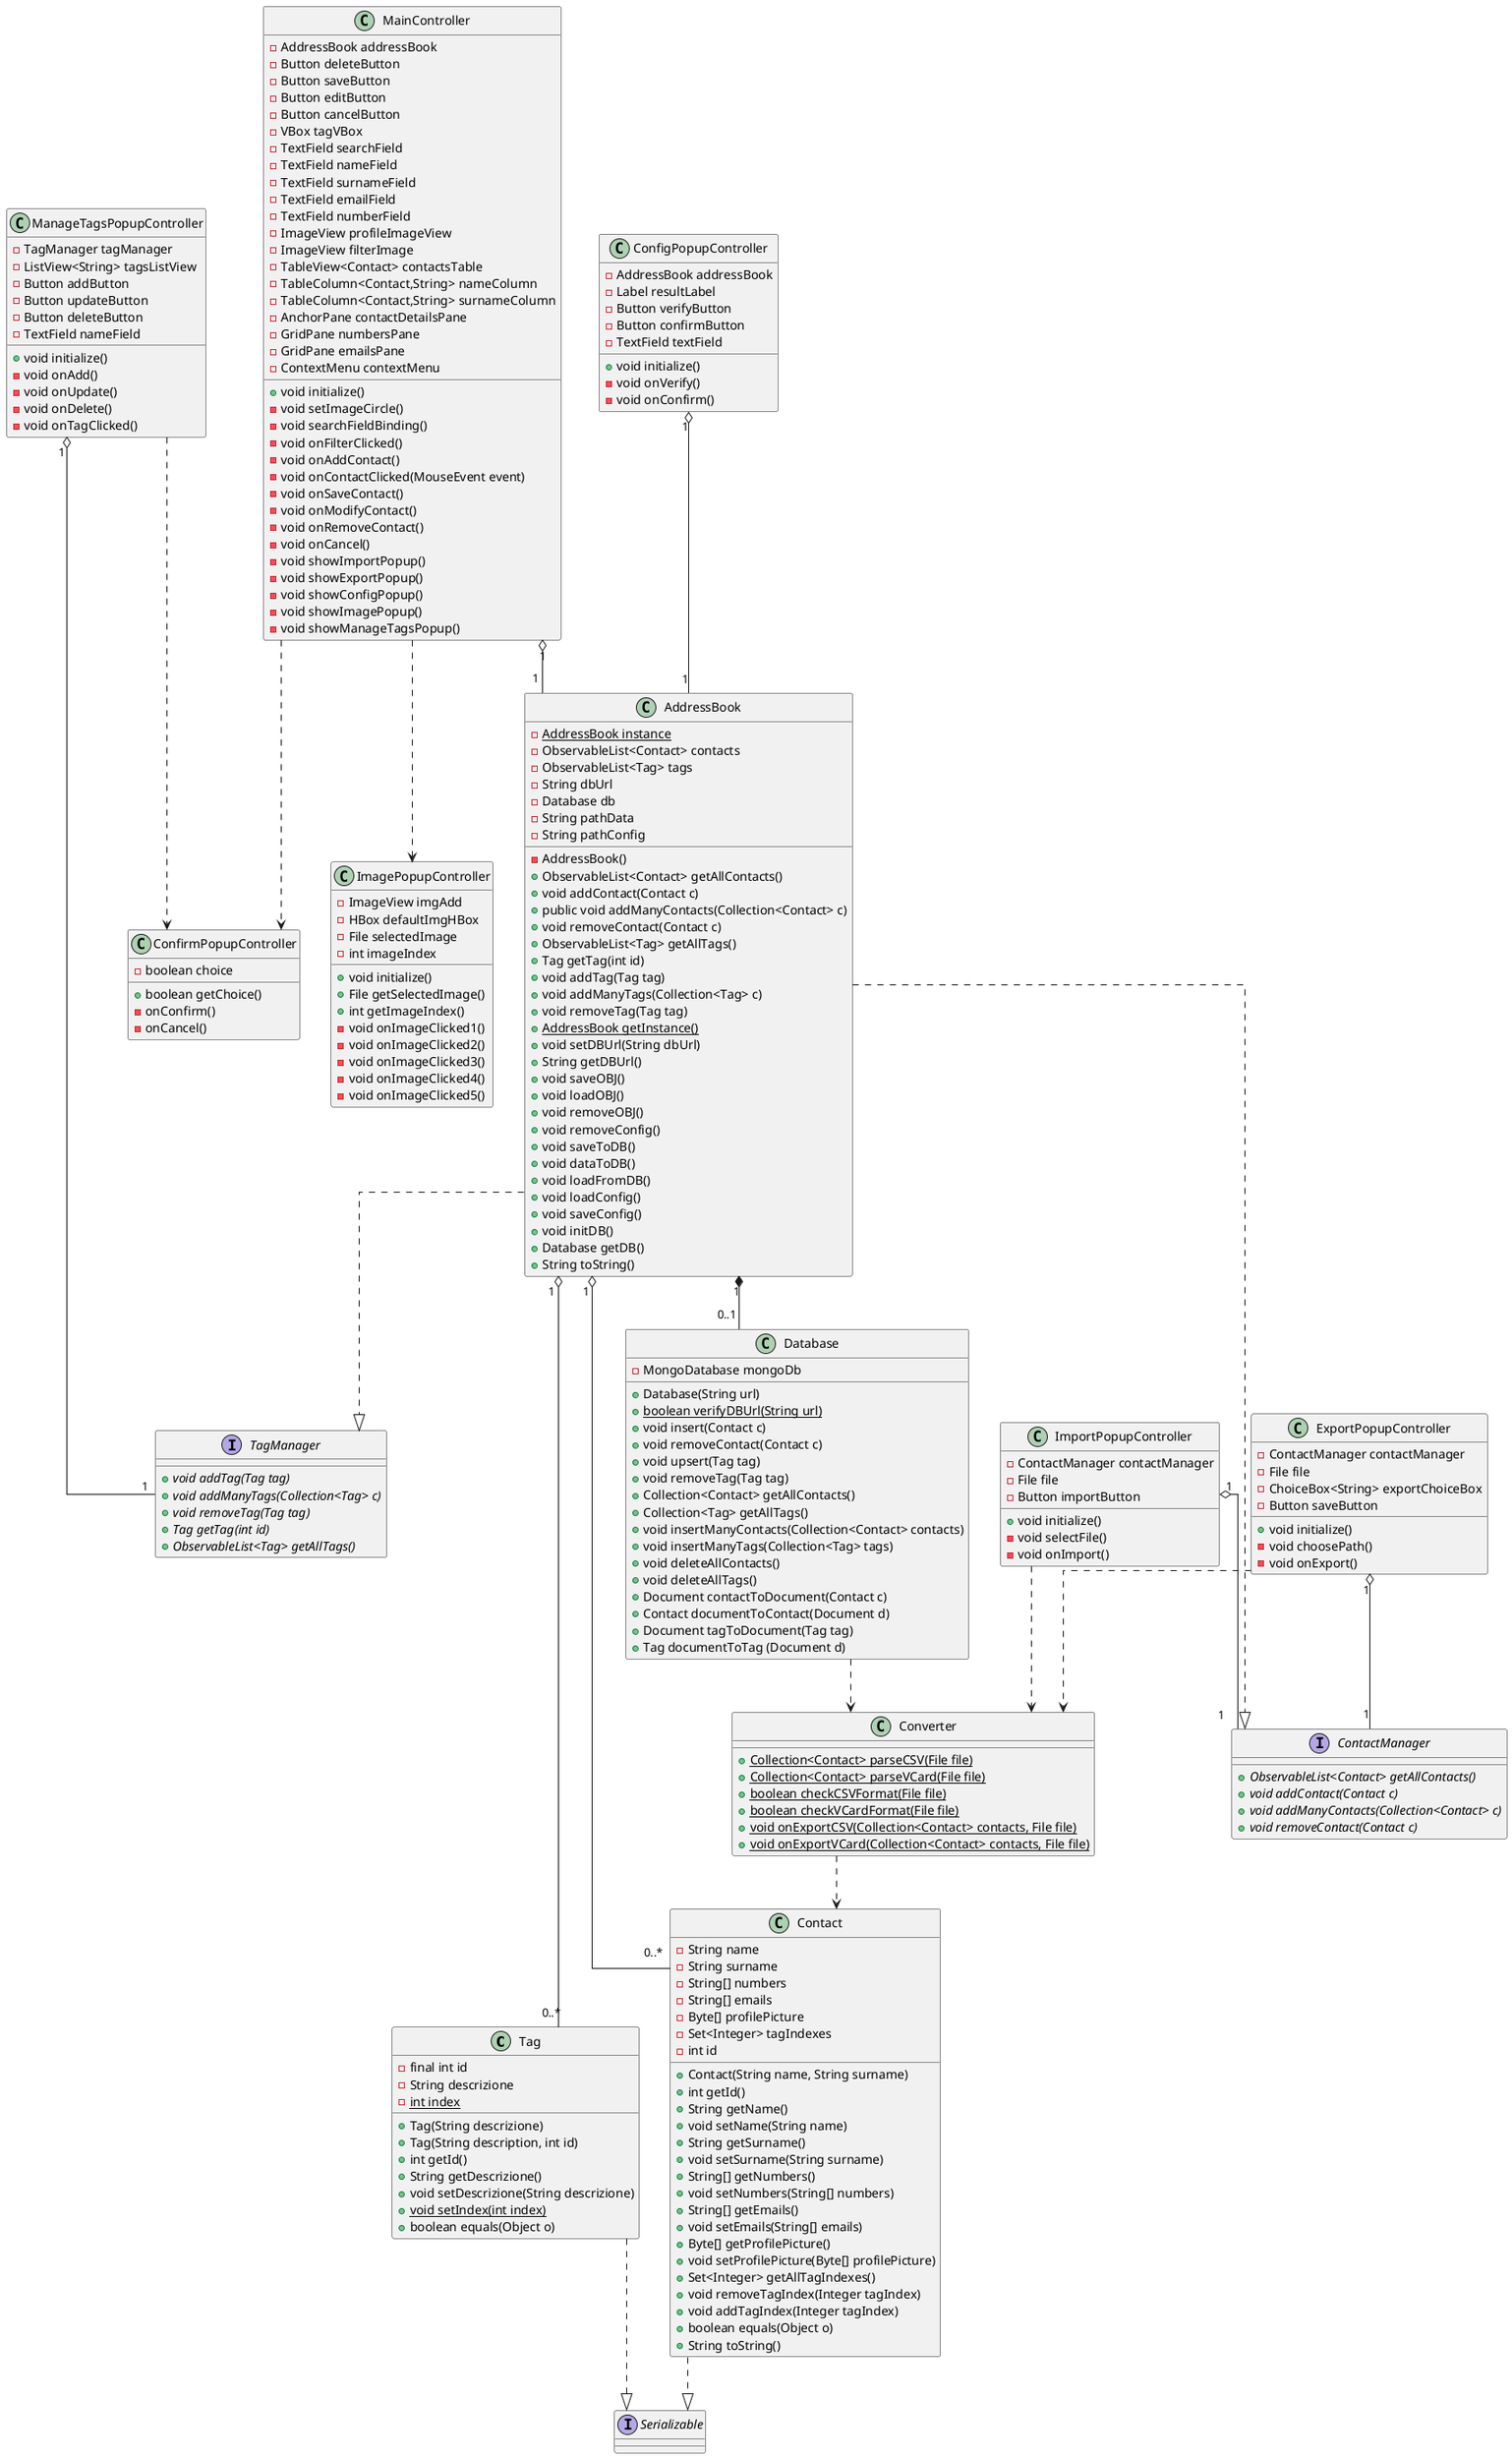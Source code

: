 @startuml Diagramma Classi
skinparam linetype ortho
'left to right direction


'****************** CLASSI ******************
class Tag {
    - final int id
    - String descrizione
    - {static} int index

    + Tag(String descrizione)
    + Tag(String description, int id)
    + int getId()
    + String getDescrizione()
    + void setDescrizione(String descrizione)
    + {static} void setIndex(int index)
    + boolean equals(Object o)
}

class Contact {
    - String name 
    - String surname 
    - String[] numbers
    - String[] emails
    - Byte[] profilePicture
    - Set<Integer> tagIndexes
    - int id

    + Contact(String name, String surname)
    + int getId()
    + String getName()
    + void setName(String name)
    + String getSurname()
    + void setSurname(String surname)
    + String[] getNumbers()
    + void setNumbers(String[] numbers)
    + String[] getEmails()
    + void setEmails(String[] emails)
    + Byte[] getProfilePicture()
    + void setProfilePicture(Byte[] profilePicture)
    + Set<Integer> getAllTagIndexes()
    + void removeTagIndex(Integer tagIndex)
    + void addTagIndex(Integer tagIndex)
    + boolean equals(Object o)    
    + String toString()
}

class AddressBook {
    - {static} AddressBook instance
    - ObservableList<Contact> contacts
    - ObservableList<Tag> tags
    - String dbUrl
    - Database db
    - String pathData
    - String pathConfig

    - AddressBook()
    + ObservableList<Contact> getAllContacts()
    + void addContact(Contact c)
    + public void addManyContacts(Collection<Contact> c)
    + void removeContact(Contact c)
    + ObservableList<Tag> getAllTags()
    + Tag getTag(int id)
    + void addTag(Tag tag)
    + void addManyTags(Collection<Tag> c)
    + void removeTag(Tag tag)
    + {static} AddressBook getInstance()
    + void setDBUrl(String dbUrl)
    + String getDBUrl()
    + void saveOBJ()
    + void loadOBJ()
    + void removeOBJ()
    + void removeConfig()
    + void saveToDB()
    + void dataToDB()
    + void loadFromDB()   
    + void loadConfig()
    + void saveConfig()
    + void initDB()
    + Database getDB()
    + String toString()
}

class MainController {
    - AddressBook addressBook
    - Button deleteButton
    - Button saveButton
    - Button editButton
    - Button cancelButton
    - VBox tagVBox
    - TextField searchField
    - TextField nameField
    - TextField surnameField
    - TextField emailField
    - TextField numberField
    - ImageView profileImageView
    - ImageView filterImage
    - TableView<Contact> contactsTable
    - TableColumn<Contact,String> nameColumn
    - TableColumn<Contact,String> surnameColumn
    - AnchorPane contactDetailsPane
    - GridPane numbersPane
    - GridPane emailsPane
    - ContextMenu contextMenu

    + void initialize()
    - void setImageCircle()
    - void searchFieldBinding()    
    - void onFilterClicked()
    - void onAddContact()
    - void onContactClicked(MouseEvent event)
    - void onSaveContact()
    - void onModifyContact()
    - void onRemoveContact()
    - void onCancel()
    - void showImportPopup()
    - void showExportPopup()
    - void showConfigPopup()
    - void showImagePopup()
    - void showManageTagsPopup()
}

class Converter {
    + {static} Collection<Contact> parseCSV(File file)
    + {static} Collection<Contact> parseVCard(File file)
    + {static} boolean checkCSVFormat(File file)
    + {static} boolean checkVCardFormat(File file)
    + {static} void onExportCSV(Collection<Contact> contacts, File file)
    + {static} void onExportVCard(Collection<Contact> contacts, File file)
}

class ImportPopupController {
    - ContactManager contactManager
    - File file
    - Button importButton

    + void initialize()
    - void selectFile()
    - void onImport()
}

class ExportPopupController {
    - ContactManager contactManager
    - File file
    - ChoiceBox<String> exportChoiceBox
    - Button saveButton

    + void initialize()
    - void choosePath()
    - void onExport()
}

class ManageTagsPopupController {
    - TagManager tagManager
    - ListView<String> tagsListView
    - Button addButton
    - Button updateButton
    - Button deleteButton
    - TextField nameField

    + void initialize()
    - void onAdd()
    - void onUpdate()
    - void onDelete()
    - void onTagClicked()
}

class ImagePopupController {
    - ImageView imgAdd
    - HBox defaultImgHBox
    - File selectedImage
    - int imageIndex

    + void initialize()
    + File getSelectedImage()
    + int getImageIndex()
    - void onImageClicked1()
    - void onImageClicked2()
    - void onImageClicked3()
    - void onImageClicked4()
    - void onImageClicked5()
}

class ConfirmPopupController {
    - boolean choice
    + boolean getChoice()
    - onConfirm()
    - onCancel()
}

class ConfigPopupController {
    - AddressBook addressBook
    - Label resultLabel
    - Button verifyButton
    - Button confirmButton
    - TextField textField
    
    + void initialize()
    - void onVerify()
    - void onConfirm()
}

class Database {
    - MongoDatabase mongoDb
    
    + Database(String url)
    + {static} boolean verifyDBUrl(String url)
    + void insert(Contact c)
    + void removeContact(Contact c)
    + void upsert(Tag tag)
    + void removeTag(Tag tag)
    + Collection<Contact> getAllContacts()
    + Collection<Tag> getAllTags()
    + void insertManyContacts(Collection<Contact> contacts)
    + void insertManyTags(Collection<Tag> tags)
    + void deleteAllContacts()
    + void deleteAllTags()
    + Document contactToDocument(Contact c)
    + Contact documentToContact(Document d)
    + Document tagToDocument(Tag tag)
    + Tag documentToTag (Document d)
} 


'****************** INTERFACCE ******************
interface Serializable

interface ContactManager {
    +{abstract} ObservableList<Contact> getAllContacts()
    +{abstract} void addContact(Contact c)
    +{abstract} void addManyContacts(Collection<Contact> c)
    +{abstract} void removeContact(Contact c)
}

interface TagManager {
    +{abstract} void addTag(Tag tag)
    +{abstract} void addManyTags(Collection<Tag> c)
    +{abstract} void removeTag(Tag tag)
    +{abstract} Tag getTag(int id)
    +{abstract} ObservableList<Tag> getAllTags()
}


'****************** RELAZIONI ******************
Contact ..|> Serializable

Tag ..|> Serializable

AddressBook "1" o-- "0..*" Contact
AddressBook "1" *-- "0..1" Database
AddressBook "1" o-- "0..*" Tag
AddressBook ..|> TagManager
AddressBook ..|> ContactManager

MainController "1" o-- "1" AddressBook
MainController ..> ImagePopupController
MainController ..> ConfirmPopupController

Converter ..> Contact

ImportPopupController "1" o-- "1" ContactManager
ImportPopupController ..> Converter

ExportPopupController "1" o-- "1" ContactManager
ExportPopupController ..> Converter

ManageTagsPopupController ..> ConfirmPopupController
ManageTagsPopupController "1" o-- "1" TagManager

ConfigPopupController "1" o-- "1" AddressBook

Database ..> Converter

@enduml